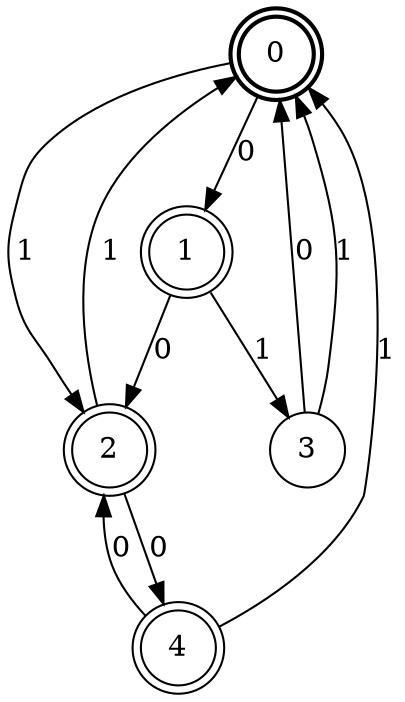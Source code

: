 digraph Automat {
    node [shape = circle];
    0 [style = "bold"];
    0 [peripheries=2]
    0 -> 1 [label = "0"];
    0 -> 2 [label = "1"];
    1 [peripheries=2]
    1 -> 2 [label = "0"];
    1 -> 3 [label = "1"];
    2 [peripheries=2]
    2 -> 4 [label = "0"];
    2 -> 0 [label = "1"];
    3 -> 0 [label = "0"];
    3 -> 0 [label = "1"];
    4 [peripheries=2]
    4 -> 2 [label = "0"];
    4 -> 0 [label = "1"];
}
